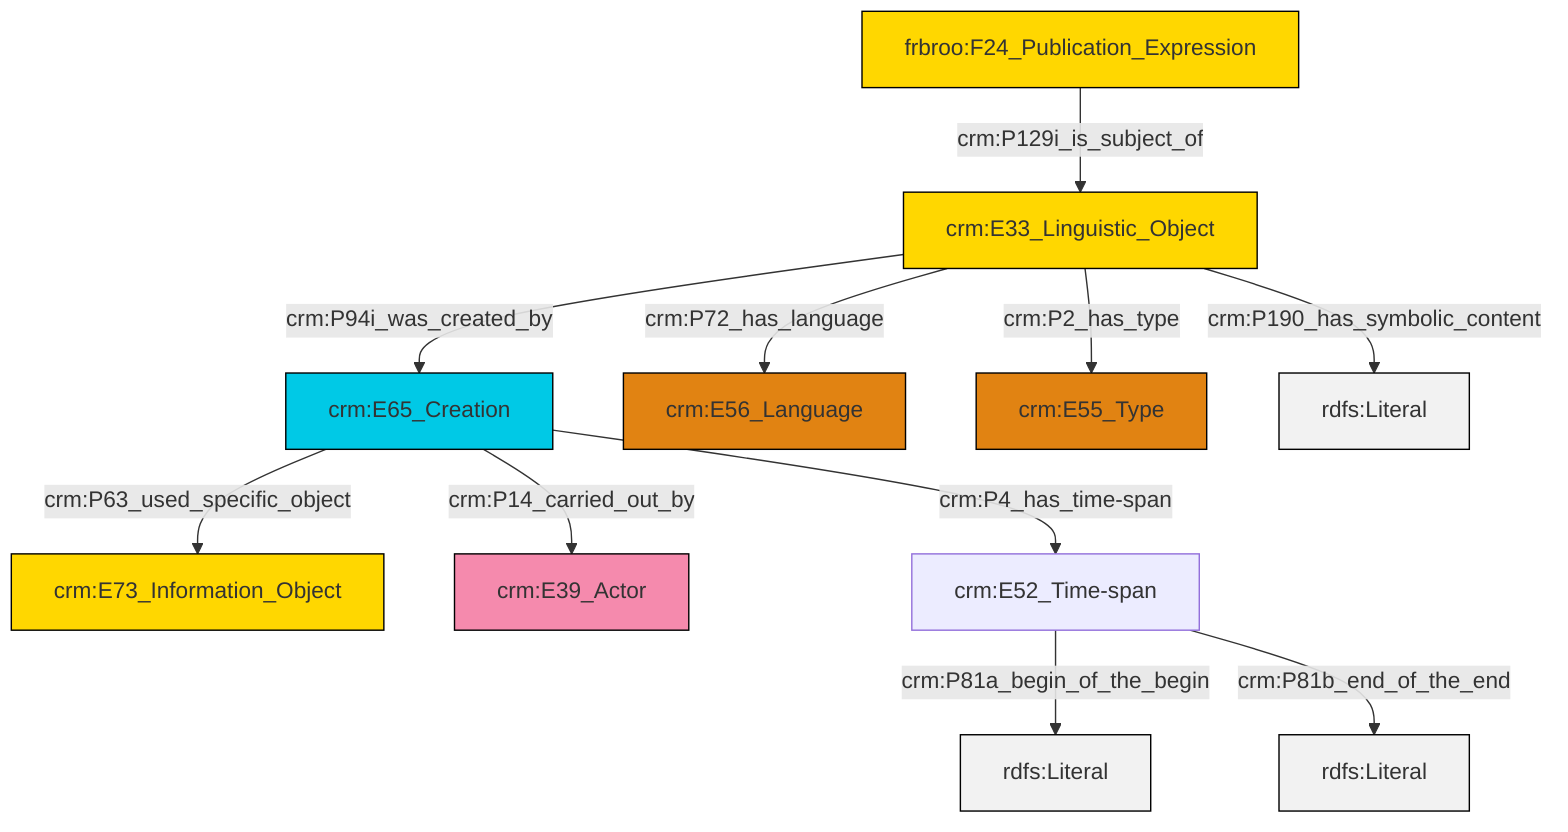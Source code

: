graph TD
classDef Literal fill:#f2f2f2,stroke:#000000;
classDef CRM_Entity fill:#FFFFFF,stroke:#000000;
classDef Temporal_Entity fill:#00C9E6, stroke:#000000;
classDef Type fill:#E18312, stroke:#000000;
classDef Time-Span fill:#2C9C91, stroke:#000000;
classDef Appellation fill:#FFEB7F, stroke:#000000;
classDef Place fill:#008836, stroke:#000000;
classDef Persistent_Item fill:#B266B2, stroke:#000000;
classDef Conceptual_Object fill:#FFD700, stroke:#000000;
classDef Physical_Thing fill:#D2B48C, stroke:#000000;
classDef Actor fill:#f58aad, stroke:#000000;
classDef PC_Classes fill:#4ce600, stroke:#000000;
classDef Multi fill:#cccccc,stroke:#000000;

2["crm:E33_Linguistic_Object"]:::Conceptual_Object -->|crm:P94i_was_created_by| 3["crm:E65_Creation"]:::Temporal_Entity
3["crm:E65_Creation"]:::Temporal_Entity -->|crm:P14_carried_out_by| 4["crm:E39_Actor"]:::Actor
2["crm:E33_Linguistic_Object"]:::Conceptual_Object -->|crm:P72_has_language| 5["crm:E56_Language"]:::Type
2["crm:E33_Linguistic_Object"]:::Conceptual_Object -->|crm:P2_has_type| 7["crm:E55_Type"]:::Type
2["crm:E33_Linguistic_Object"]:::Conceptual_Object -->|crm:P190_has_symbolic_content| 9[rdfs:Literal]:::Literal
3["crm:E65_Creation"]:::Temporal_Entity -->|crm:P63_used_specific_object| 0["crm:E73_Information_Object"]:::Conceptual_Object
10["crm:E52_Time-span"]:::Default -->|crm:P81a_begin_of_the_begin| 14[rdfs:Literal]:::Literal
3["crm:E65_Creation"]:::Temporal_Entity -->|crm:P4_has_time-span| 10["crm:E52_Time-span"]:::Default
12["frbroo:F24_Publication_Expression"]:::Conceptual_Object -->|crm:P129i_is_subject_of| 2["crm:E33_Linguistic_Object"]:::Conceptual_Object
10["crm:E52_Time-span"]:::Default -->|crm:P81b_end_of_the_end| 17[rdfs:Literal]:::Literal